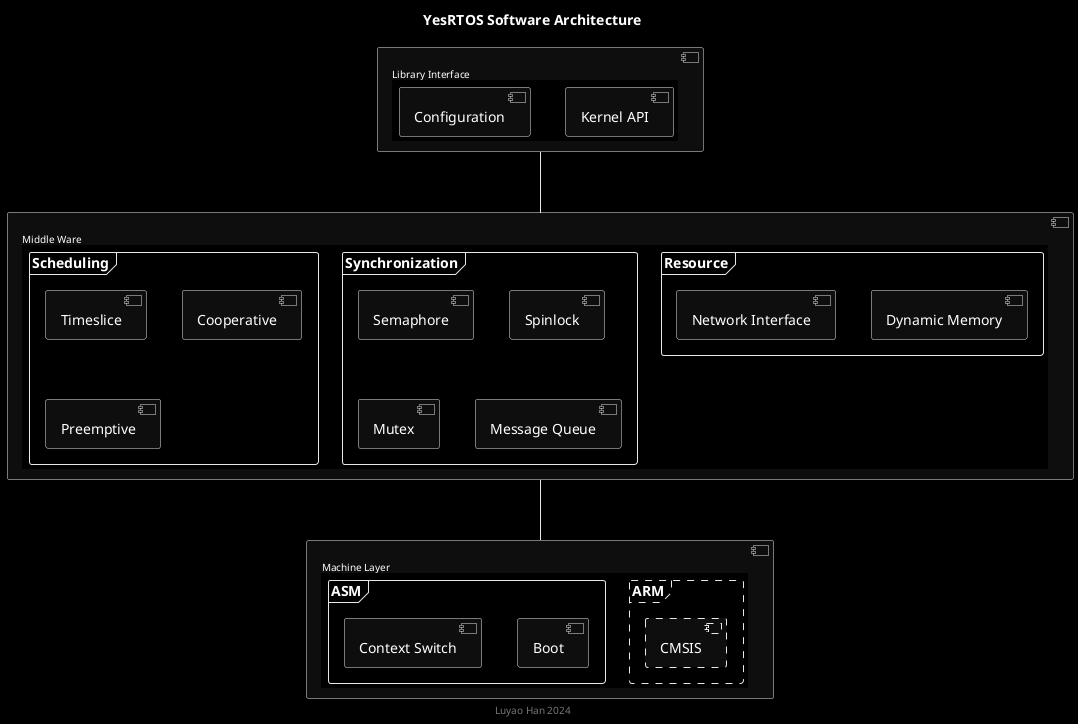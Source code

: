 ' Component UML diagram script for YesRTOS
@startuml

skinparam monochrome reverse
skinparam DefaultFontSize 10
skinparam ArrowFontSize 9

title YesRTOS Software Architecture

component c0[
  Library Interface
  {{
    [Configuration]
    [Kernel API]
  }}
]

component c1[
  Middle Ware
  {{
    frame Scheduling {
      [Timeslice]
      [Cooperative]
      [Preemptive]
    }

    frame Synchronization {
      [Semaphore]
      [Spinlock]
      [Mutex]
      [Message Queue]
    }
    frame Resource {
      [Dynamic Memory]
      [Network Interface]
    }
  }}
]


component c2 [
  Machine Layer
  {{
    frame "ASM" {
      [Boot]
      [Context Switch]
    }
    frame "ARM" #line.dashed {
      [CMSIS] #line.dashed
    }
  }}
]

c0 -- c1
c1 -- c2
center footer Luyao Han 2024

@enduml